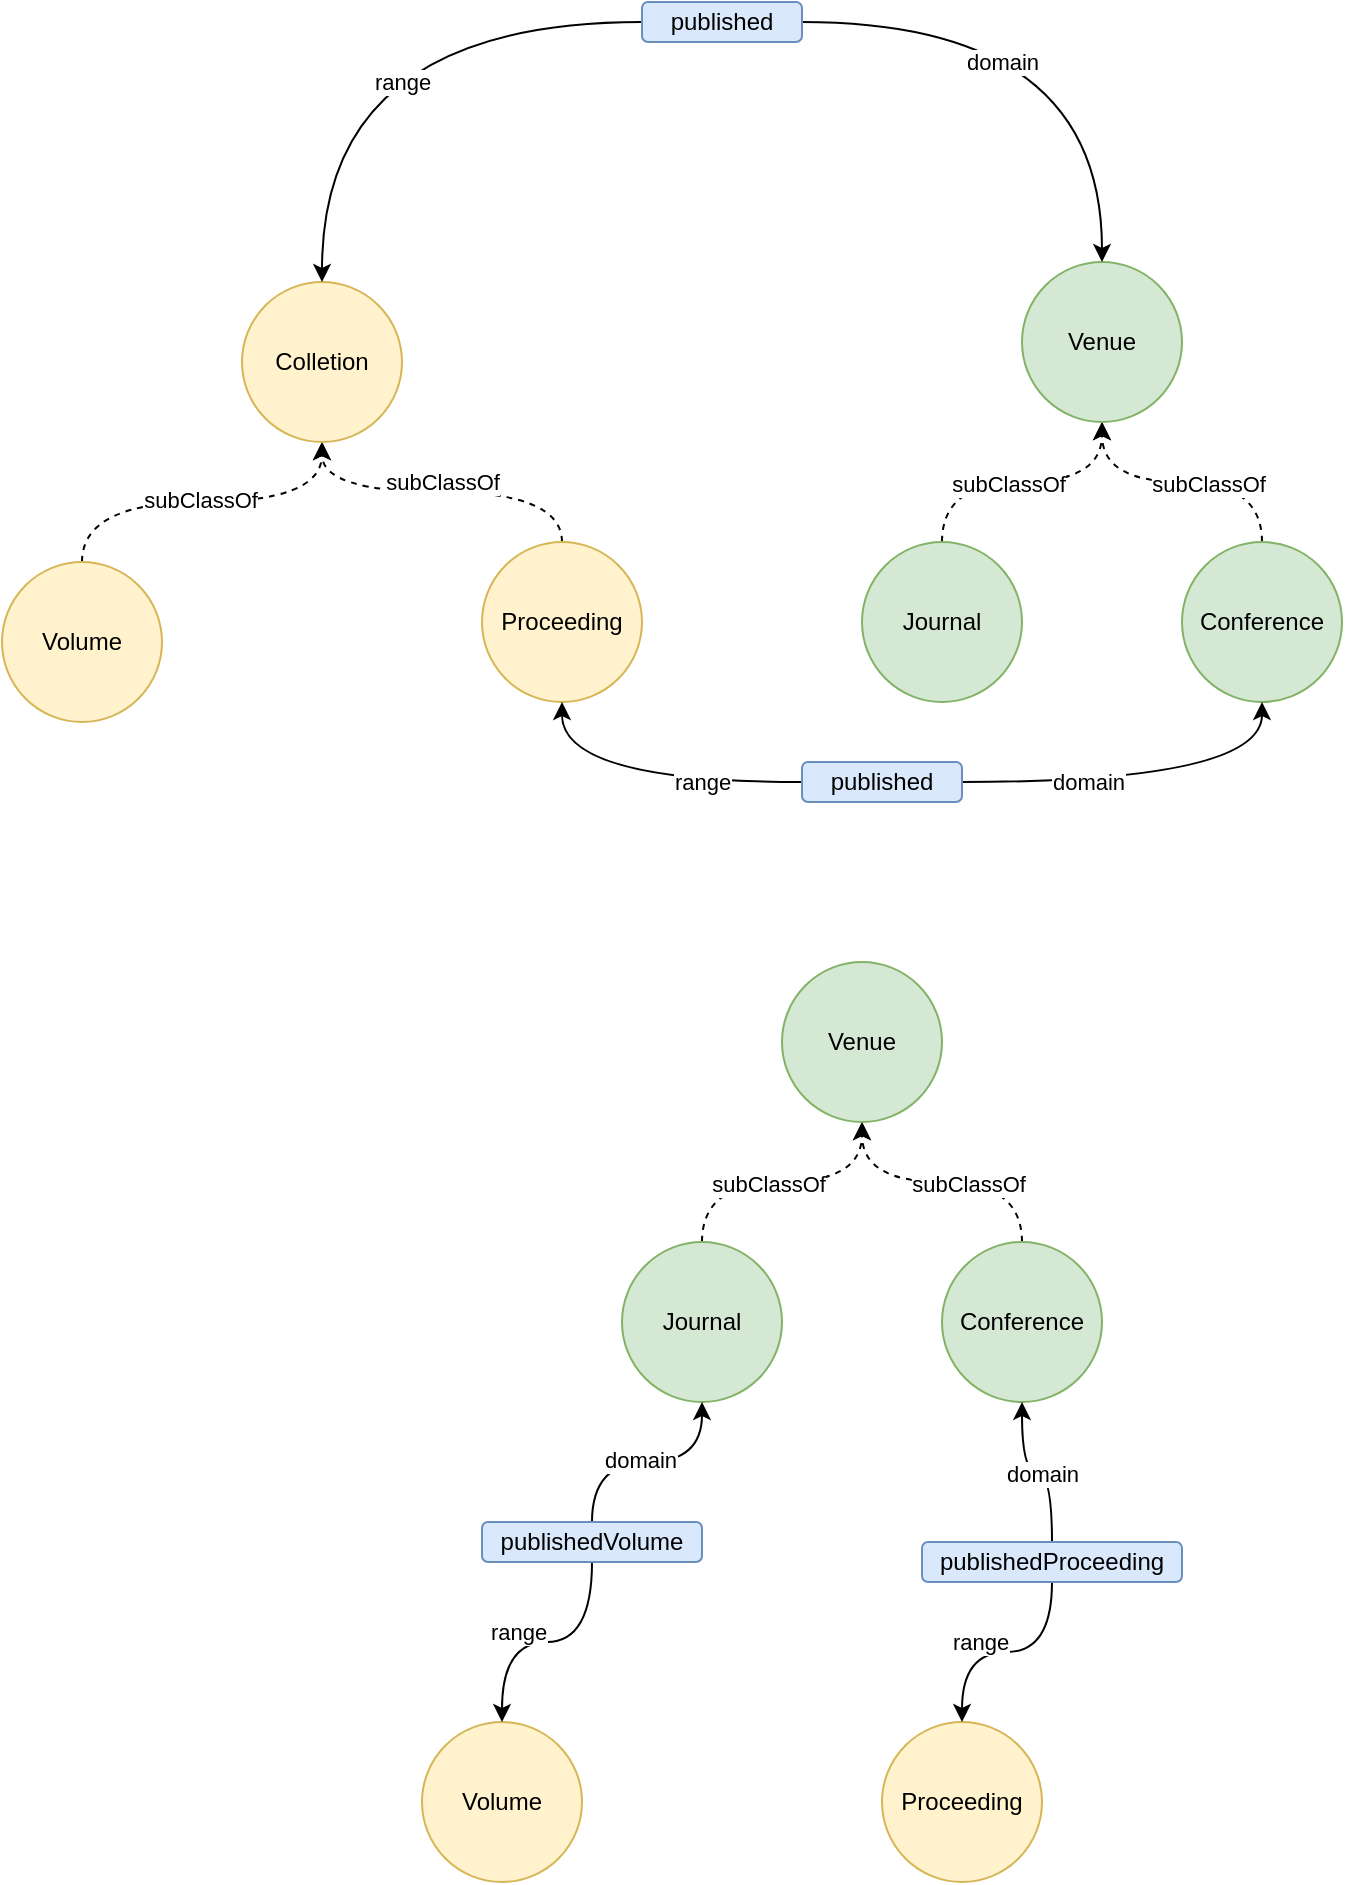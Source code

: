 <mxfile version="18.0.6" type="device"><diagram id="tgSUJcOQAHztU07-9D--" name="Page-1"><mxGraphModel dx="809" dy="822" grid="1" gridSize="10" guides="1" tooltips="1" connect="1" arrows="1" fold="1" page="1" pageScale="1" pageWidth="1700" pageHeight="1100" math="0" shadow="0"><root><mxCell id="0"/><mxCell id="1" parent="0"/><mxCell id="zXVbnDwtJXoso4pleLga-9" style="edgeStyle=orthogonalEdgeStyle;rounded=0;orthogonalLoop=1;jettySize=auto;html=1;dashed=1;curved=1;exitX=0.5;exitY=0;exitDx=0;exitDy=0;" edge="1" parent="1" source="zXVbnDwtJXoso4pleLga-5" target="zXVbnDwtJXoso4pleLga-1"><mxGeometry relative="1" as="geometry"/></mxCell><mxCell id="zXVbnDwtJXoso4pleLga-11" value="subClassOf" style="edgeLabel;html=1;align=center;verticalAlign=middle;resizable=0;points=[];" vertex="1" connectable="0" parent="zXVbnDwtJXoso4pleLga-9"><mxGeometry x="-0.013" y="1" relative="1" as="geometry"><mxPoint as="offset"/></mxGeometry></mxCell><mxCell id="zXVbnDwtJXoso4pleLga-10" style="edgeStyle=orthogonalEdgeStyle;rounded=0;orthogonalLoop=1;jettySize=auto;html=1;dashed=1;curved=1;exitX=0.5;exitY=0;exitDx=0;exitDy=0;" edge="1" parent="1" source="zXVbnDwtJXoso4pleLga-6" target="zXVbnDwtJXoso4pleLga-1"><mxGeometry relative="1" as="geometry"/></mxCell><mxCell id="zXVbnDwtJXoso4pleLga-12" value="&lt;span style=&quot;color: rgba(0, 0, 0, 0); font-family: monospace; font-size: 0px; text-align: start; background-color: rgb(248, 249, 250);&quot;&gt;%3CmxGraphModel%3E%3Croot%3E%3CmxCell%20id%3D%220%22%2F%3E%3CmxCell%20id%3D%221%22%20parent%3D%220%22%2F%3E%3CmxCell%20id%3D%222%22%20value%3D%22subClassOf%22%20style%3D%22edgeLabel%3Bhtml%3D1%3Balign%3Dcenter%3BverticalAlign%3Dmiddle%3Bresizable%3D0%3Bpoints%3D%5B%5D%3B%22%20vertex%3D%221%22%20connectable%3D%220%22%20parent%3D%221%22%3E%3CmxGeometry%20x%3D%22191%22%20y%3D%22259%22%20as%3D%22geometry%22%2F%3E%3C%2FmxCell%3E%3C%2Froot%3E%3C%2FmxGraphModel%3E&lt;/span&gt;" style="edgeLabel;html=1;align=center;verticalAlign=middle;resizable=0;points=[];" vertex="1" connectable="0" parent="zXVbnDwtJXoso4pleLga-10"><mxGeometry x="-0.05" y="-4" relative="1" as="geometry"><mxPoint as="offset"/></mxGeometry></mxCell><mxCell id="zXVbnDwtJXoso4pleLga-13" value="&lt;span style=&quot;color: rgba(0, 0, 0, 0); font-family: monospace; font-size: 0px; text-align: start; background-color: rgb(248, 249, 250);&quot;&gt;%3CmxGraphModel%3E%3Croot%3E%3CmxCell%20id%3D%220%22%2F%3E%3CmxCell%20id%3D%221%22%20parent%3D%220%22%2F%3E%3CmxCell%20id%3D%222%22%20value%3D%22subClassOf%22%20style%3D%22edgeLabel%3Bhtml%3D1%3Balign%3Dcenter%3BverticalAlign%3Dmiddle%3Bresizable%3D0%3Bpoints%3D%5B%5D%3B%22%20vertex%3D%221%22%20connectable%3D%220%22%20parent%3D%221%22%3E%3CmxGeometry%20x%3D%22191%22%20y%3D%22259%22%20as%3D%22geometry%22%2F%3E%3C%2FmxCell%3E%3C%2Froot%3E%3C%2FmxGraphModel%3sub&lt;/span&gt;" style="edgeLabel;html=1;align=center;verticalAlign=middle;resizable=0;points=[];" vertex="1" connectable="0" parent="zXVbnDwtJXoso4pleLga-10"><mxGeometry x="0.113" y="-1" relative="1" as="geometry"><mxPoint as="offset"/></mxGeometry></mxCell><mxCell id="zXVbnDwtJXoso4pleLga-14" value="subClassOf" style="edgeLabel;html=1;align=center;verticalAlign=middle;resizable=0;points=[];" vertex="1" connectable="0" parent="zXVbnDwtJXoso4pleLga-10"><mxGeometry x="0.013" y="4" relative="1" as="geometry"><mxPoint x="1" y="-9" as="offset"/></mxGeometry></mxCell><mxCell id="zXVbnDwtJXoso4pleLga-1" value="Colletion" style="ellipse;whiteSpace=wrap;html=1;aspect=fixed;fillColor=#fff2cc;strokeColor=#d6b656;" vertex="1" parent="1"><mxGeometry x="250" y="240" width="80" height="80" as="geometry"/></mxCell><mxCell id="zXVbnDwtJXoso4pleLga-5" value="Volume" style="ellipse;whiteSpace=wrap;html=1;aspect=fixed;fillColor=#fff2cc;strokeColor=#d6b656;" vertex="1" parent="1"><mxGeometry x="130" y="380" width="80" height="80" as="geometry"/></mxCell><mxCell id="zXVbnDwtJXoso4pleLga-6" value="Proceeding" style="ellipse;whiteSpace=wrap;html=1;aspect=fixed;fillColor=#fff2cc;strokeColor=#d6b656;" vertex="1" parent="1"><mxGeometry x="370" y="370" width="80" height="80" as="geometry"/></mxCell><mxCell id="zXVbnDwtJXoso4pleLga-16" style="edgeStyle=orthogonalEdgeStyle;curved=1;rounded=0;orthogonalLoop=1;jettySize=auto;html=1;dashed=1;" edge="1" parent="1" source="zXVbnDwtJXoso4pleLga-7" target="zXVbnDwtJXoso4pleLga-15"><mxGeometry relative="1" as="geometry"/></mxCell><mxCell id="zXVbnDwtJXoso4pleLga-18" value="subClassOf" style="edgeLabel;html=1;align=center;verticalAlign=middle;resizable=0;points=[];" vertex="1" connectable="0" parent="zXVbnDwtJXoso4pleLga-16"><mxGeometry x="-0.1" y="-1" relative="1" as="geometry"><mxPoint as="offset"/></mxGeometry></mxCell><mxCell id="zXVbnDwtJXoso4pleLga-7" value="Journal" style="ellipse;whiteSpace=wrap;html=1;aspect=fixed;fillColor=#d5e8d4;strokeColor=#82b366;" vertex="1" parent="1"><mxGeometry x="560" y="370" width="80" height="80" as="geometry"/></mxCell><mxCell id="zXVbnDwtJXoso4pleLga-17" style="edgeStyle=orthogonalEdgeStyle;curved=1;rounded=0;orthogonalLoop=1;jettySize=auto;html=1;entryX=0.5;entryY=1;entryDx=0;entryDy=0;dashed=1;" edge="1" parent="1" source="zXVbnDwtJXoso4pleLga-8" target="zXVbnDwtJXoso4pleLga-15"><mxGeometry relative="1" as="geometry"/></mxCell><mxCell id="zXVbnDwtJXoso4pleLga-19" value="subClassOf" style="edgeLabel;html=1;align=center;verticalAlign=middle;resizable=0;points=[];" vertex="1" connectable="0" parent="zXVbnDwtJXoso4pleLga-17"><mxGeometry x="-0.186" y="1" relative="1" as="geometry"><mxPoint as="offset"/></mxGeometry></mxCell><mxCell id="zXVbnDwtJXoso4pleLga-8" value="Conference" style="ellipse;whiteSpace=wrap;html=1;aspect=fixed;fillColor=#d5e8d4;strokeColor=#82b366;" vertex="1" parent="1"><mxGeometry x="720" y="370" width="80" height="80" as="geometry"/></mxCell><mxCell id="zXVbnDwtJXoso4pleLga-15" value="Venue" style="ellipse;whiteSpace=wrap;html=1;aspect=fixed;fillColor=#d5e8d4;strokeColor=#82b366;" vertex="1" parent="1"><mxGeometry x="640" y="230" width="80" height="80" as="geometry"/></mxCell><mxCell id="zXVbnDwtJXoso4pleLga-23" style="edgeStyle=orthogonalEdgeStyle;curved=1;rounded=0;orthogonalLoop=1;jettySize=auto;html=1;" edge="1" parent="1" source="zXVbnDwtJXoso4pleLga-22" target="zXVbnDwtJXoso4pleLga-15"><mxGeometry relative="1" as="geometry"/></mxCell><mxCell id="zXVbnDwtJXoso4pleLga-25" value="domain" style="edgeLabel;html=1;align=center;verticalAlign=middle;resizable=0;points=[];" vertex="1" connectable="0" parent="zXVbnDwtJXoso4pleLga-23"><mxGeometry x="-0.059" y="1" relative="1" as="geometry"><mxPoint x="-27" y="21" as="offset"/></mxGeometry></mxCell><mxCell id="zXVbnDwtJXoso4pleLga-24" style="edgeStyle=orthogonalEdgeStyle;curved=1;rounded=0;orthogonalLoop=1;jettySize=auto;html=1;entryX=0.5;entryY=0;entryDx=0;entryDy=0;" edge="1" parent="1" source="zXVbnDwtJXoso4pleLga-22" target="zXVbnDwtJXoso4pleLga-1"><mxGeometry relative="1" as="geometry"/></mxCell><mxCell id="zXVbnDwtJXoso4pleLga-26" value="range" style="edgeLabel;html=1;align=center;verticalAlign=middle;resizable=0;points=[];" vertex="1" connectable="0" parent="zXVbnDwtJXoso4pleLga-24"><mxGeometry x="0.242" y="-5" relative="1" as="geometry"><mxPoint x="45" y="10" as="offset"/></mxGeometry></mxCell><mxCell id="zXVbnDwtJXoso4pleLga-22" value="published" style="rounded=1;whiteSpace=wrap;html=1;fillColor=#dae8fc;strokeColor=#6c8ebf;" vertex="1" parent="1"><mxGeometry x="450" y="100" width="80" height="20" as="geometry"/></mxCell><mxCell id="zXVbnDwtJXoso4pleLga-34" value="Volume" style="ellipse;whiteSpace=wrap;html=1;aspect=fixed;fillColor=#fff2cc;strokeColor=#d6b656;" vertex="1" parent="1"><mxGeometry x="340" y="960" width="80" height="80" as="geometry"/></mxCell><mxCell id="zXVbnDwtJXoso4pleLga-35" value="Proceeding" style="ellipse;whiteSpace=wrap;html=1;aspect=fixed;fillColor=#fff2cc;strokeColor=#d6b656;" vertex="1" parent="1"><mxGeometry x="570" y="960" width="80" height="80" as="geometry"/></mxCell><mxCell id="zXVbnDwtJXoso4pleLga-36" style="edgeStyle=orthogonalEdgeStyle;curved=1;rounded=0;orthogonalLoop=1;jettySize=auto;html=1;dashed=1;" edge="1" parent="1" source="zXVbnDwtJXoso4pleLga-38" target="zXVbnDwtJXoso4pleLga-42"><mxGeometry relative="1" as="geometry"/></mxCell><mxCell id="zXVbnDwtJXoso4pleLga-37" value="subClassOf" style="edgeLabel;html=1;align=center;verticalAlign=middle;resizable=0;points=[];" vertex="1" connectable="0" parent="zXVbnDwtJXoso4pleLga-36"><mxGeometry x="-0.1" y="-1" relative="1" as="geometry"><mxPoint as="offset"/></mxGeometry></mxCell><mxCell id="zXVbnDwtJXoso4pleLga-38" value="Journal" style="ellipse;whiteSpace=wrap;html=1;aspect=fixed;fillColor=#d5e8d4;strokeColor=#82b366;" vertex="1" parent="1"><mxGeometry x="440" y="720" width="80" height="80" as="geometry"/></mxCell><mxCell id="zXVbnDwtJXoso4pleLga-39" style="edgeStyle=orthogonalEdgeStyle;curved=1;rounded=0;orthogonalLoop=1;jettySize=auto;html=1;entryX=0.5;entryY=1;entryDx=0;entryDy=0;dashed=1;" edge="1" parent="1" source="zXVbnDwtJXoso4pleLga-41" target="zXVbnDwtJXoso4pleLga-42"><mxGeometry relative="1" as="geometry"/></mxCell><mxCell id="zXVbnDwtJXoso4pleLga-40" value="subClassOf" style="edgeLabel;html=1;align=center;verticalAlign=middle;resizable=0;points=[];" vertex="1" connectable="0" parent="zXVbnDwtJXoso4pleLga-39"><mxGeometry x="-0.186" y="1" relative="1" as="geometry"><mxPoint as="offset"/></mxGeometry></mxCell><mxCell id="zXVbnDwtJXoso4pleLga-41" value="Conference" style="ellipse;whiteSpace=wrap;html=1;aspect=fixed;fillColor=#d5e8d4;strokeColor=#82b366;" vertex="1" parent="1"><mxGeometry x="600" y="720" width="80" height="80" as="geometry"/></mxCell><mxCell id="zXVbnDwtJXoso4pleLga-42" value="Venue" style="ellipse;whiteSpace=wrap;html=1;aspect=fixed;fillColor=#d5e8d4;strokeColor=#82b366;" vertex="1" parent="1"><mxGeometry x="520" y="580" width="80" height="80" as="geometry"/></mxCell><mxCell id="zXVbnDwtJXoso4pleLga-43" style="edgeStyle=orthogonalEdgeStyle;curved=1;rounded=0;orthogonalLoop=1;jettySize=auto;html=1;entryX=0.5;entryY=1;entryDx=0;entryDy=0;" edge="1" parent="1" source="zXVbnDwtJXoso4pleLga-47" target="zXVbnDwtJXoso4pleLga-41"><mxGeometry relative="1" as="geometry"/></mxCell><mxCell id="zXVbnDwtJXoso4pleLga-44" value="domain" style="edgeLabel;html=1;align=center;verticalAlign=middle;resizable=0;points=[];" vertex="1" connectable="0" parent="zXVbnDwtJXoso4pleLga-43"><mxGeometry x="-0.059" y="1" relative="1" as="geometry"><mxPoint as="offset"/></mxGeometry></mxCell><mxCell id="zXVbnDwtJXoso4pleLga-45" style="edgeStyle=orthogonalEdgeStyle;curved=1;rounded=0;orthogonalLoop=1;jettySize=auto;html=1;" edge="1" parent="1" source="zXVbnDwtJXoso4pleLga-47" target="zXVbnDwtJXoso4pleLga-35"><mxGeometry relative="1" as="geometry"/></mxCell><mxCell id="zXVbnDwtJXoso4pleLga-46" value="range" style="edgeLabel;html=1;align=center;verticalAlign=middle;resizable=0;points=[];" vertex="1" connectable="0" parent="zXVbnDwtJXoso4pleLga-45"><mxGeometry x="0.242" y="-5" relative="1" as="geometry"><mxPoint as="offset"/></mxGeometry></mxCell><mxCell id="zXVbnDwtJXoso4pleLga-47" value="publishedProceeding" style="rounded=1;whiteSpace=wrap;html=1;fillColor=#dae8fc;strokeColor=#6c8ebf;" vertex="1" parent="1"><mxGeometry x="590" y="870" width="130" height="20" as="geometry"/></mxCell><mxCell id="zXVbnDwtJXoso4pleLga-49" style="edgeStyle=orthogonalEdgeStyle;curved=1;rounded=0;orthogonalLoop=1;jettySize=auto;html=1;entryX=0.5;entryY=1;entryDx=0;entryDy=0;" edge="1" parent="1" source="zXVbnDwtJXoso4pleLga-53" target="zXVbnDwtJXoso4pleLga-38"><mxGeometry relative="1" as="geometry"><mxPoint x="660" y="700" as="targetPoint"/></mxGeometry></mxCell><mxCell id="zXVbnDwtJXoso4pleLga-50" value="domain" style="edgeLabel;html=1;align=center;verticalAlign=middle;resizable=0;points=[];" vertex="1" connectable="0" parent="zXVbnDwtJXoso4pleLga-49"><mxGeometry x="-0.059" y="1" relative="1" as="geometry"><mxPoint as="offset"/></mxGeometry></mxCell><mxCell id="zXVbnDwtJXoso4pleLga-51" style="edgeStyle=orthogonalEdgeStyle;curved=1;rounded=0;orthogonalLoop=1;jettySize=auto;html=1;" edge="1" parent="1" source="zXVbnDwtJXoso4pleLga-53" target="zXVbnDwtJXoso4pleLga-34"><mxGeometry relative="1" as="geometry"><mxPoint x="310" y="750" as="targetPoint"/></mxGeometry></mxCell><mxCell id="zXVbnDwtJXoso4pleLga-52" value="range" style="edgeLabel;html=1;align=center;verticalAlign=middle;resizable=0;points=[];" vertex="1" connectable="0" parent="zXVbnDwtJXoso4pleLga-51"><mxGeometry x="0.242" y="-5" relative="1" as="geometry"><mxPoint as="offset"/></mxGeometry></mxCell><mxCell id="zXVbnDwtJXoso4pleLga-53" value="publishedVolume" style="rounded=1;whiteSpace=wrap;html=1;fillColor=#dae8fc;strokeColor=#6c8ebf;" vertex="1" parent="1"><mxGeometry x="370" y="860" width="110" height="20" as="geometry"/></mxCell><mxCell id="zXVbnDwtJXoso4pleLga-58" style="edgeStyle=orthogonalEdgeStyle;curved=1;rounded=0;orthogonalLoop=1;jettySize=auto;html=1;entryX=0.5;entryY=1;entryDx=0;entryDy=0;" edge="1" parent="1" source="zXVbnDwtJXoso4pleLga-62" target="zXVbnDwtJXoso4pleLga-8"><mxGeometry relative="1" as="geometry"><mxPoint x="760" y="610" as="targetPoint"/></mxGeometry></mxCell><mxCell id="zXVbnDwtJXoso4pleLga-59" value="domain" style="edgeLabel;html=1;align=center;verticalAlign=middle;resizable=0;points=[];" vertex="1" connectable="0" parent="zXVbnDwtJXoso4pleLga-58"><mxGeometry x="-0.059" y="1" relative="1" as="geometry"><mxPoint x="-27" y="1" as="offset"/></mxGeometry></mxCell><mxCell id="zXVbnDwtJXoso4pleLga-60" style="edgeStyle=orthogonalEdgeStyle;curved=1;rounded=0;orthogonalLoop=1;jettySize=auto;html=1;entryX=0.5;entryY=1;entryDx=0;entryDy=0;" edge="1" parent="1" source="zXVbnDwtJXoso4pleLga-62" target="zXVbnDwtJXoso4pleLga-6"><mxGeometry relative="1" as="geometry"><mxPoint x="370" y="620" as="targetPoint"/></mxGeometry></mxCell><mxCell id="zXVbnDwtJXoso4pleLga-61" value="range" style="edgeLabel;html=1;align=center;verticalAlign=middle;resizable=0;points=[];" vertex="1" connectable="0" parent="zXVbnDwtJXoso4pleLga-60"><mxGeometry x="0.242" y="-5" relative="1" as="geometry"><mxPoint x="49" y="5" as="offset"/></mxGeometry></mxCell><mxCell id="zXVbnDwtJXoso4pleLga-62" value="published" style="rounded=1;whiteSpace=wrap;html=1;fillColor=#dae8fc;strokeColor=#6c8ebf;" vertex="1" parent="1"><mxGeometry x="530" y="480" width="80" height="20" as="geometry"/></mxCell></root></mxGraphModel></diagram></mxfile>